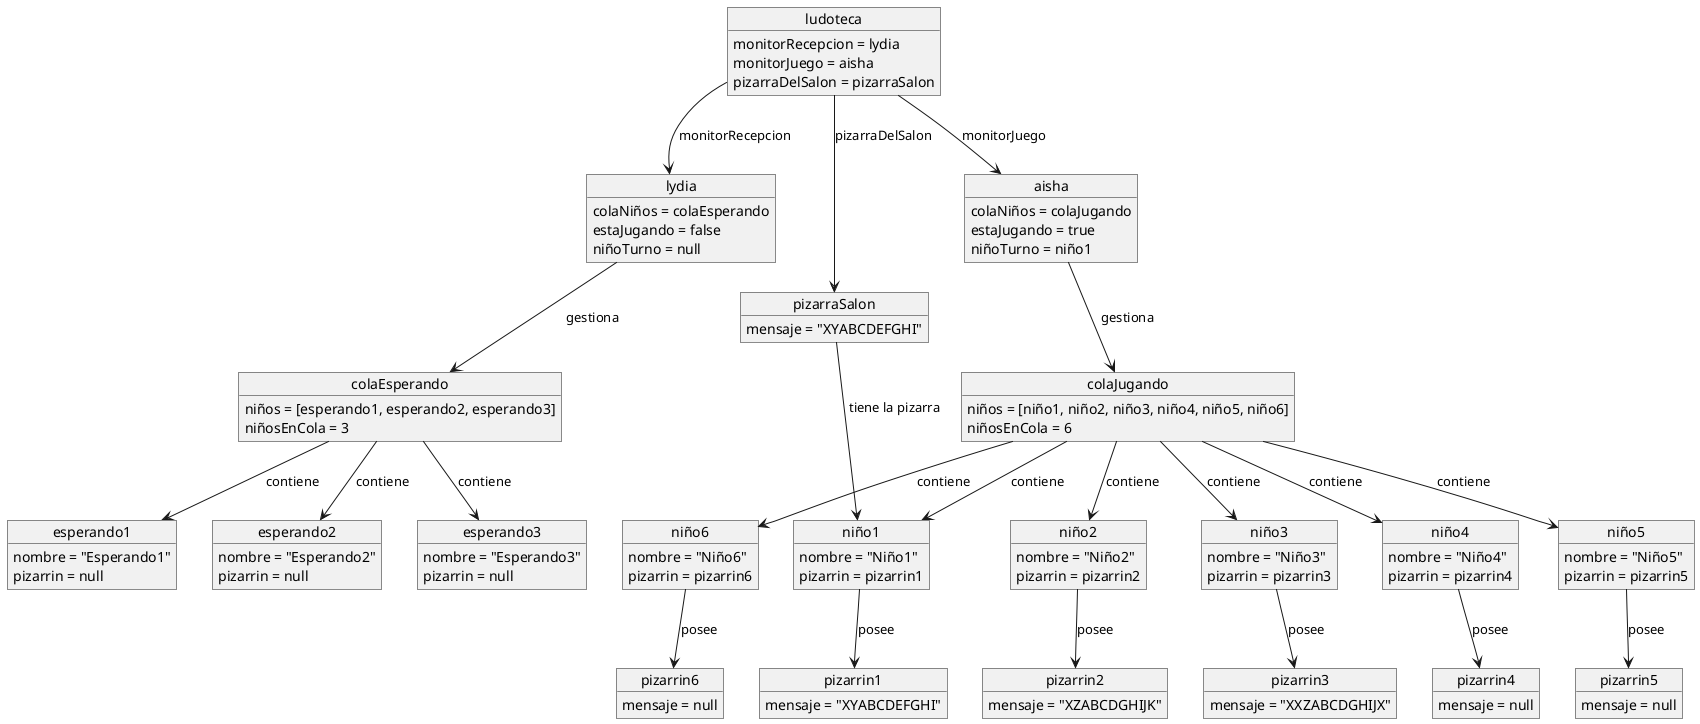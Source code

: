 @startuml

object ludoteca {
    monitorRecepcion = lydia
    monitorJuego = aisha
    pizarraDelSalon = pizarraSalon
}

object lydia {
    colaNiños = colaEsperando
    estaJugando = false
    niñoTurno = null
}

object aisha {
    colaNiños = colaJugando
    estaJugando = true
    niñoTurno = niño1
}

object colaEsperando {
    niños = [esperando1, esperando2, esperando3]
    niñosEnCola = 3
}

object colaJugando {
    niños = [niño1, niño2, niño3, niño4, niño5, niño6]
    niñosEnCola = 6
}

object pizarraSalon {
    mensaje = "XYABCDEFGHI"
}

object niño1 {
    nombre = "Niño1"
    pizarrin = pizarrin1
}

object niño2 {
    nombre = "Niño2"
    pizarrin = pizarrin2
}

object niño3 {
    nombre = "Niño3"
    pizarrin = pizarrin3
}

object niño4 {
    nombre = "Niño4"
    pizarrin = pizarrin4
}

object niño5 {
    nombre = "Niño5"
    pizarrin = pizarrin5
}

object niño6 {
    nombre = "Niño6"
    pizarrin = pizarrin6
}

object esperando1 {
    nombre = "Esperando1"
    pizarrin = null
}

object esperando2 {
    nombre = "Esperando2"
    pizarrin = null
}

object esperando3 {
    nombre = "Esperando3"
    pizarrin = null
}

object pizarrin1 {
    mensaje = "XYABCDEFGHI"
}

object pizarrin2 {
    mensaje = "XZABCDGHIJK"
}

object pizarrin3 {
    mensaje = "XXZABCDGHIJX"
}

object pizarrin4 {
    mensaje = null
}

object pizarrin5 {
    mensaje = null
}

object pizarrin6 {
    mensaje = null
}

ludoteca --> lydia : monitorRecepcion
ludoteca --> aisha : monitorJuego
ludoteca --> pizarraSalon : pizarraDelSalon

lydia --> colaEsperando : gestiona
aisha --> colaJugando : gestiona

colaEsperando --> esperando1 : contiene
colaEsperando --> esperando2 : contiene
colaEsperando --> esperando3 : contiene

colaJugando --> niño1 : contiene
colaJugando --> niño2 : contiene
colaJugando --> niño3 : contiene
colaJugando --> niño4 : contiene
colaJugando --> niño5 : contiene
colaJugando --> niño6 : contiene

niño1 --> pizarrin1 : posee
niño2 --> pizarrin2 : posee
niño3 --> pizarrin3 : posee
niño4 --> pizarrin4 : posee
niño5 --> pizarrin5 : posee
niño6 --> pizarrin6 : posee

pizarraSalon --> niño1 : tiene la pizarra
@enduml
